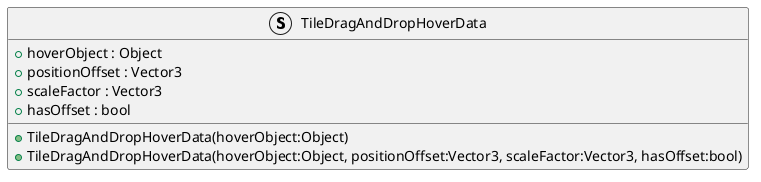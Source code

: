 @startuml
struct TileDragAndDropHoverData {
    + hoverObject : Object
    + positionOffset : Vector3
    + scaleFactor : Vector3
    + hasOffset : bool
    + TileDragAndDropHoverData(hoverObject:Object)
    + TileDragAndDropHoverData(hoverObject:Object, positionOffset:Vector3, scaleFactor:Vector3, hasOffset:bool)
}
@enduml
